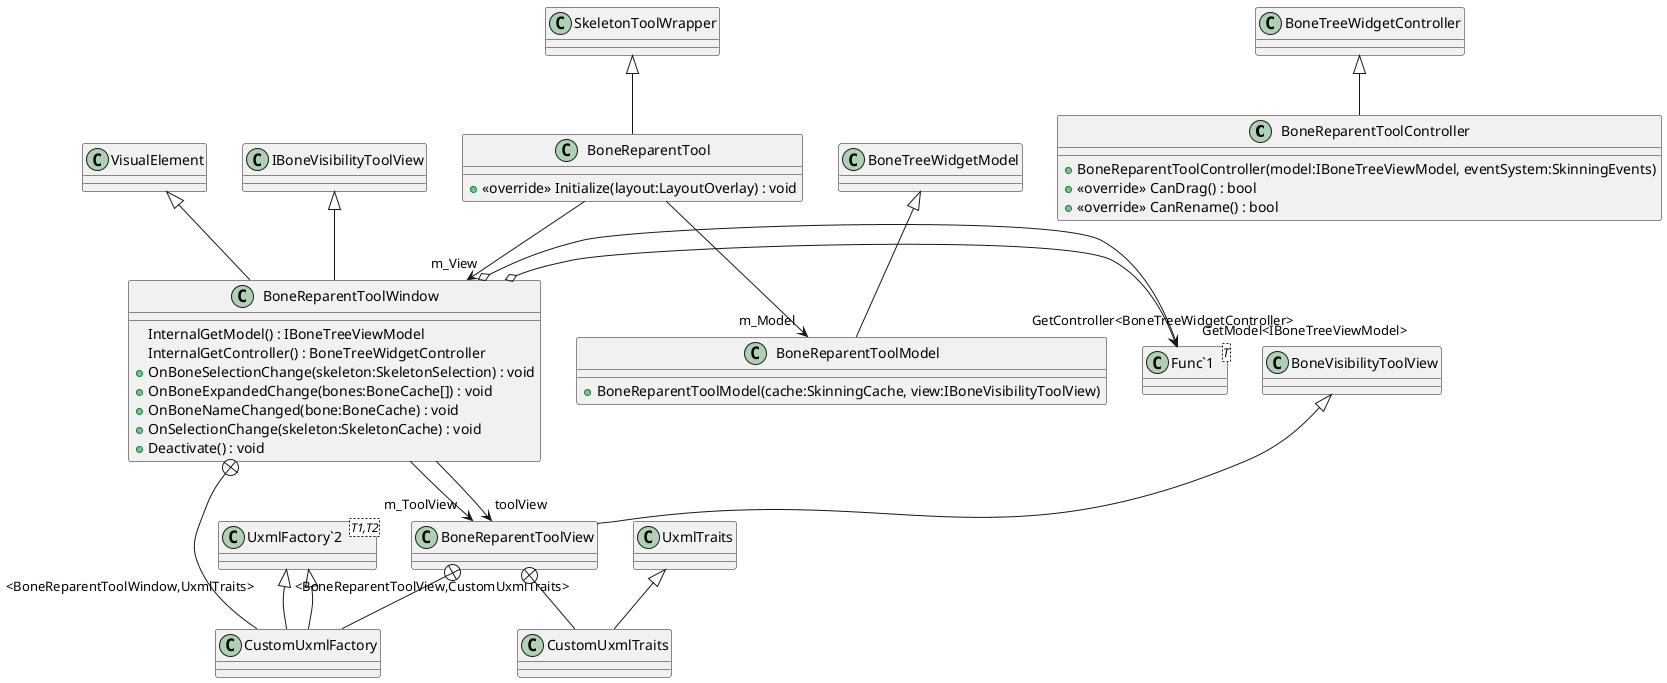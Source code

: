@startuml
class BoneReparentToolController {
    + BoneReparentToolController(model:IBoneTreeViewModel, eventSystem:SkinningEvents)
    + <<override>> CanDrag() : bool
    + <<override>> CanRename() : bool
}
class BoneReparentToolModel {
    + BoneReparentToolModel(cache:SkinningCache, view:IBoneVisibilityToolView)
}
class BoneReparentTool {
    + <<override>> Initialize(layout:LayoutOverlay) : void
}
class BoneReparentToolWindow {
    InternalGetModel() : IBoneTreeViewModel
    InternalGetController() : BoneTreeWidgetController
    + OnBoneSelectionChange(skeleton:SkeletonSelection) : void
    + OnBoneExpandedChange(bones:BoneCache[]) : void
    + OnBoneNameChanged(bone:BoneCache) : void
    + OnSelectionChange(skeleton:SkeletonCache) : void
    + Deactivate() : void
}
class BoneReparentToolView {
}
class CustomUxmlFactory {
}
class "Func`1"<T> {
}
class CustomUxmlFactory {
}
class CustomUxmlTraits {
}
class "UxmlFactory`2"<T1,T2> {
}
BoneTreeWidgetController <|-- BoneReparentToolController
BoneTreeWidgetModel <|-- BoneReparentToolModel
SkeletonToolWrapper <|-- BoneReparentTool
BoneReparentTool --> "m_View" BoneReparentToolWindow
BoneReparentTool --> "m_Model" BoneReparentToolModel
VisualElement <|-- BoneReparentToolWindow
IBoneVisibilityToolView <|-- BoneReparentToolWindow
BoneReparentToolWindow --> "m_ToolView" BoneReparentToolView
BoneReparentToolWindow o-> "GetModel<IBoneTreeViewModel>" "Func`1"
BoneReparentToolWindow o-> "GetController<BoneTreeWidgetController>" "Func`1"
BoneReparentToolWindow --> "toolView" BoneReparentToolView
BoneVisibilityToolView <|-- BoneReparentToolView
BoneReparentToolWindow +-- CustomUxmlFactory
"UxmlFactory`2" "<BoneReparentToolWindow,UxmlTraits>" <|-- CustomUxmlFactory
BoneReparentToolView +-- CustomUxmlFactory
"UxmlFactory`2" "<BoneReparentToolView,CustomUxmlTraits>" <|-- CustomUxmlFactory
BoneReparentToolView +-- CustomUxmlTraits
UxmlTraits <|-- CustomUxmlTraits
@enduml
